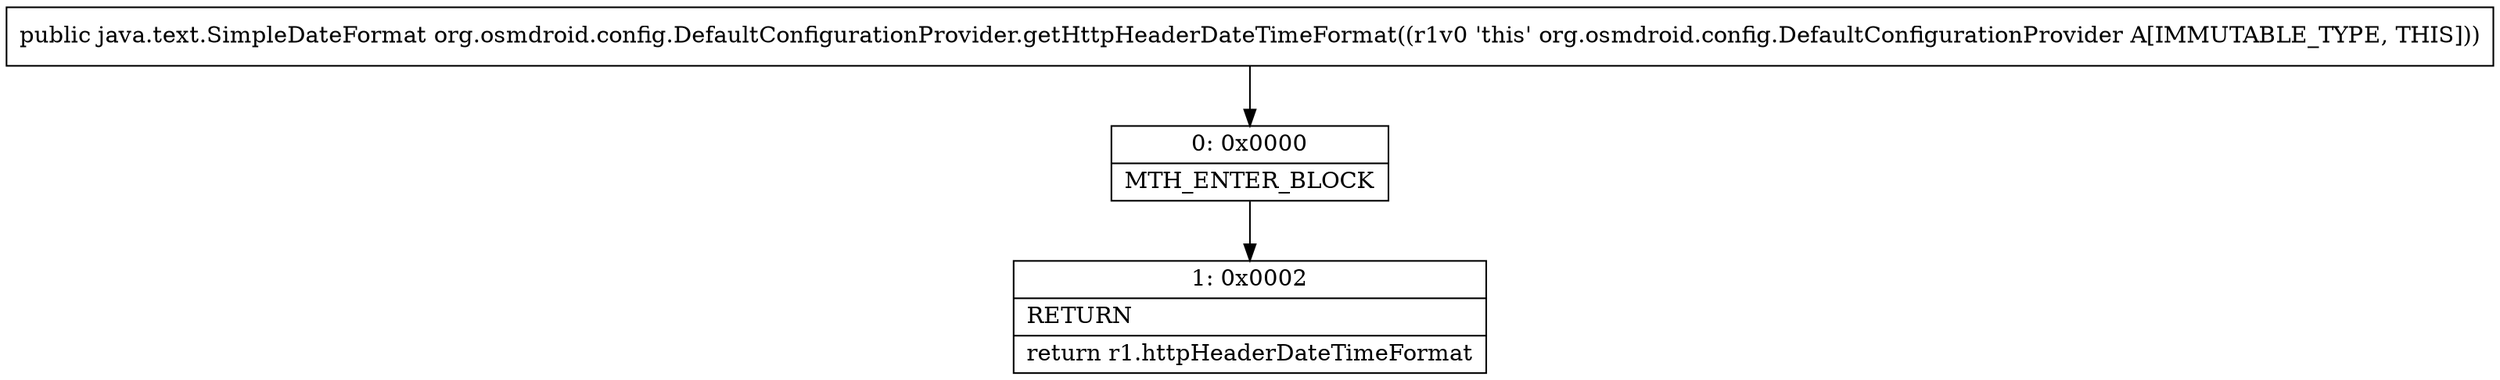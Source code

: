 digraph "CFG fororg.osmdroid.config.DefaultConfigurationProvider.getHttpHeaderDateTimeFormat()Ljava\/text\/SimpleDateFormat;" {
Node_0 [shape=record,label="{0\:\ 0x0000|MTH_ENTER_BLOCK\l}"];
Node_1 [shape=record,label="{1\:\ 0x0002|RETURN\l|return r1.httpHeaderDateTimeFormat\l}"];
MethodNode[shape=record,label="{public java.text.SimpleDateFormat org.osmdroid.config.DefaultConfigurationProvider.getHttpHeaderDateTimeFormat((r1v0 'this' org.osmdroid.config.DefaultConfigurationProvider A[IMMUTABLE_TYPE, THIS])) }"];
MethodNode -> Node_0;
Node_0 -> Node_1;
}

